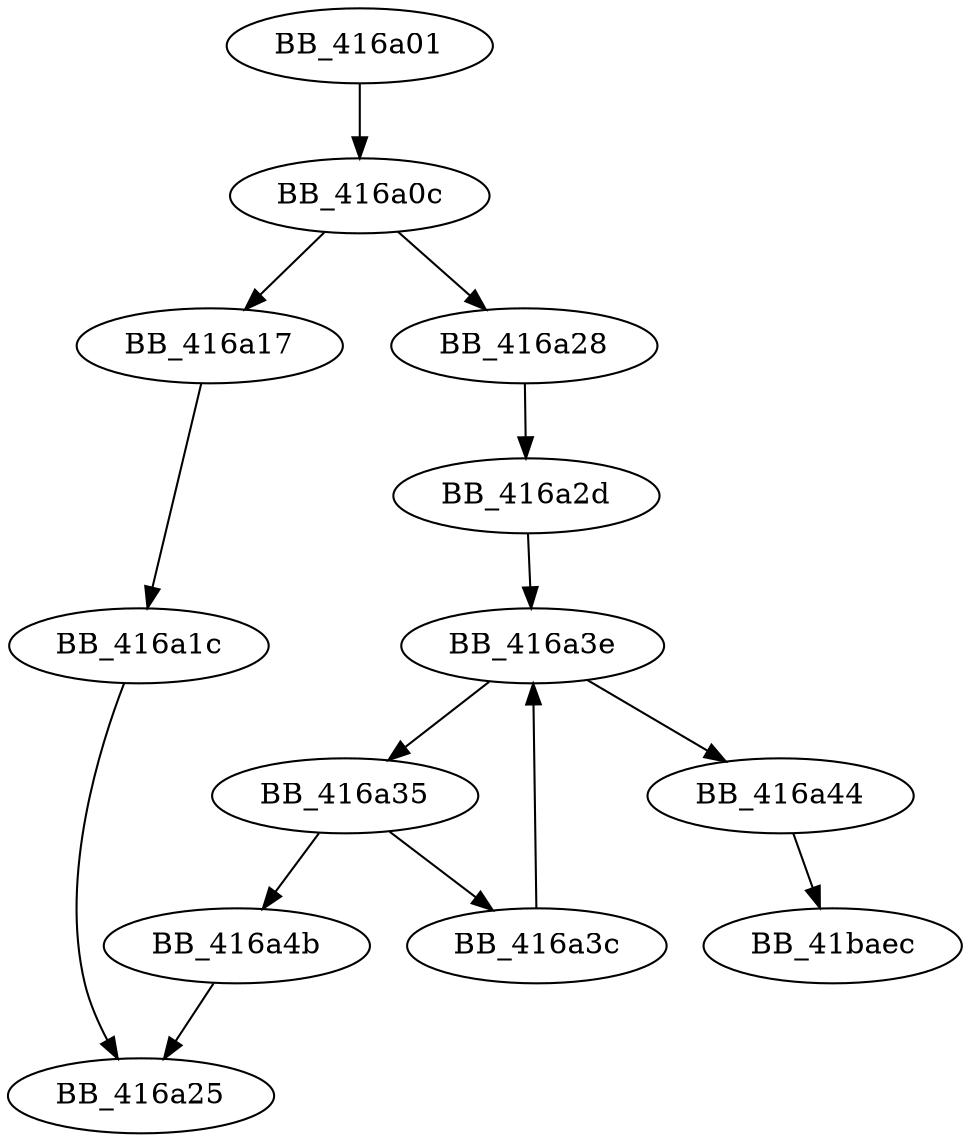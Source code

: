 DiGraph __FindAndUnlinkFrame{
BB_416a01->BB_416a0c
BB_416a0c->BB_416a17
BB_416a0c->BB_416a28
BB_416a17->BB_416a1c
BB_416a1c->BB_416a25
BB_416a28->BB_416a2d
BB_416a2d->BB_416a3e
BB_416a35->BB_416a3c
BB_416a35->BB_416a4b
BB_416a3c->BB_416a3e
BB_416a3e->BB_416a35
BB_416a3e->BB_416a44
BB_416a44->BB_41baec
BB_416a4b->BB_416a25
}
